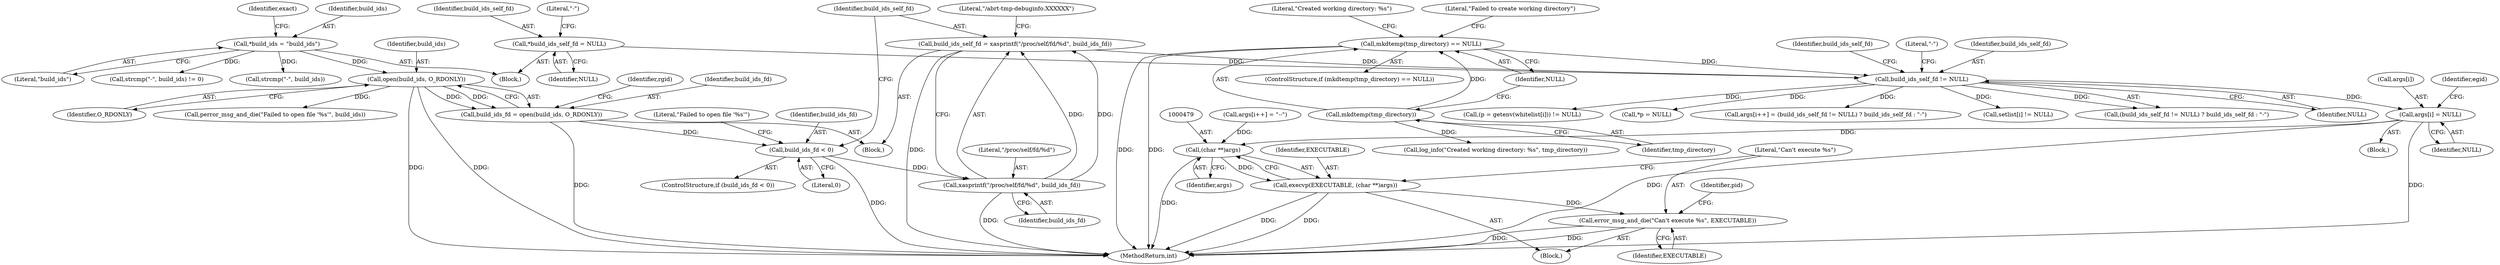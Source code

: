digraph "0_abrt_50ee8130fb4cd4ef1af7682a2c85dd99cb99424e@array" {
"1000360" [label="(Call,args[i] = NULL)"];
"1000276" [label="(Call,build_ids_self_fd != NULL)"];
"1000178" [label="(Call,*build_ids_self_fd = NULL)"];
"1000233" [label="(Call,build_ids_self_fd = xasprintf(\"/proc/self/fd/%d\", build_ids_fd))"];
"1000235" [label="(Call,xasprintf(\"/proc/self/fd/%d\", build_ids_fd))"];
"1000227" [label="(Call,build_ids_fd < 0)"];
"1000205" [label="(Call,build_ids_fd = open(build_ids, O_RDONLY))"];
"1000207" [label="(Call,open(build_ids, O_RDONLY))"];
"1000135" [label="(Call,*build_ids = \"build_ids\")"];
"1000240" [label="(Call,mkdtemp(tmp_directory) == NULL)"];
"1000241" [label="(Call,mkdtemp(tmp_directory))"];
"1000478" [label="(Call,(char **)args)"];
"1000476" [label="(Call,execvp(EXECUTABLE, (char **)args))"];
"1000481" [label="(Call,error_msg_and_die(\"Can't execute %s\", EXECUTABLE))"];
"1000483" [label="(Identifier,EXECUTABLE)"];
"1000140" [label="(Identifier,exact)"];
"1000246" [label="(Call,log_info(\"Created working directory: %s\", tmp_directory))"];
"1000367" [label="(Identifier,egid)"];
"1000270" [label="(Call,args[i++] = (build_ids_self_fd != NULL) ? build_ids_self_fd : \"-\")"];
"1000236" [label="(Literal,\"/proc/self/fd/%d\")"];
"1000354" [label="(Call,args[i++] = \"--\")"];
"1000276" [label="(Call,build_ids_self_fd != NULL)"];
"1000233" [label="(Call,build_ids_self_fd = xasprintf(\"/proc/self/fd/%d\", build_ids_fd))"];
"1000117" [label="(Block,)"];
"1000238" [label="(Literal,\"/abrt-tmp-debuginfo.XXXXXX\")"];
"1000478" [label="(Call,(char **)args)"];
"1000136" [label="(Identifier,build_ids)"];
"1000237" [label="(Identifier,build_ids_fd)"];
"1000435" [label="(Call,setlist[i] != NULL)"];
"1000228" [label="(Identifier,build_ids_fd)"];
"1000525" [label="(MethodReturn,int)"];
"1000231" [label="(Literal,\"Failed to open file '%s'\")"];
"1000364" [label="(Identifier,NULL)"];
"1000475" [label="(Block,)"];
"1000187" [label="(Block,)"];
"1000213" [label="(Identifier,rgid)"];
"1000179" [label="(Identifier,build_ids_self_fd)"];
"1000278" [label="(Identifier,NULL)"];
"1000279" [label="(Identifier,build_ids_self_fd)"];
"1000240" [label="(Call,mkdtemp(tmp_directory) == NULL)"];
"1000481" [label="(Call,error_msg_and_die(\"Can't execute %s\", EXECUTABLE))"];
"1000243" [label="(Identifier,NULL)"];
"1000183" [label="(Call,strcmp(\"-\", build_ids))"];
"1000230" [label="(Call,perror_msg_and_die(\"Failed to open file '%s'\", build_ids))"];
"1000480" [label="(Identifier,args)"];
"1000409" [label="(Call,(p = getenv(whitelist[i])) != NULL)"];
"1000135" [label="(Call,*build_ids = \"build_ids\")"];
"1000275" [label="(Call,(build_ids_self_fd != NULL) ? build_ids_self_fd : \"-\")"];
"1000477" [label="(Identifier,EXECUTABLE)"];
"1000242" [label="(Identifier,tmp_directory)"];
"1000250" [label="(Block,)"];
"1000235" [label="(Call,xasprintf(\"/proc/self/fd/%d\", build_ids_fd))"];
"1000280" [label="(Literal,\"-\")"];
"1000245" [label="(Literal,\"Failed to create working directory\")"];
"1000247" [label="(Literal,\"Created working directory: %s\")"];
"1000277" [label="(Identifier,build_ids_self_fd)"];
"1000182" [label="(Call,strcmp(\"-\", build_ids) != 0)"];
"1000241" [label="(Call,mkdtemp(tmp_directory))"];
"1000476" [label="(Call,execvp(EXECUTABLE, (char **)args))"];
"1000234" [label="(Identifier,build_ids_self_fd)"];
"1000395" [label="(Call,*p = NULL)"];
"1000209" [label="(Identifier,O_RDONLY)"];
"1000488" [label="(Identifier,pid)"];
"1000178" [label="(Call,*build_ids_self_fd = NULL)"];
"1000207" [label="(Call,open(build_ids, O_RDONLY))"];
"1000229" [label="(Literal,0)"];
"1000239" [label="(ControlStructure,if (mkdtemp(tmp_directory) == NULL))"];
"1000206" [label="(Identifier,build_ids_fd)"];
"1000205" [label="(Call,build_ids_fd = open(build_ids, O_RDONLY))"];
"1000226" [label="(ControlStructure,if (build_ids_fd < 0))"];
"1000208" [label="(Identifier,build_ids)"];
"1000482" [label="(Literal,\"Can't execute %s\")"];
"1000180" [label="(Identifier,NULL)"];
"1000227" [label="(Call,build_ids_fd < 0)"];
"1000137" [label="(Literal,\"build_ids\")"];
"1000361" [label="(Call,args[i])"];
"1000360" [label="(Call,args[i] = NULL)"];
"1000184" [label="(Literal,\"-\")"];
"1000360" -> "1000250"  [label="AST: "];
"1000360" -> "1000364"  [label="CFG: "];
"1000361" -> "1000360"  [label="AST: "];
"1000364" -> "1000360"  [label="AST: "];
"1000367" -> "1000360"  [label="CFG: "];
"1000360" -> "1000525"  [label="DDG: "];
"1000360" -> "1000525"  [label="DDG: "];
"1000276" -> "1000360"  [label="DDG: "];
"1000360" -> "1000478"  [label="DDG: "];
"1000276" -> "1000275"  [label="AST: "];
"1000276" -> "1000278"  [label="CFG: "];
"1000277" -> "1000276"  [label="AST: "];
"1000278" -> "1000276"  [label="AST: "];
"1000279" -> "1000276"  [label="CFG: "];
"1000280" -> "1000276"  [label="CFG: "];
"1000276" -> "1000270"  [label="DDG: "];
"1000178" -> "1000276"  [label="DDG: "];
"1000233" -> "1000276"  [label="DDG: "];
"1000240" -> "1000276"  [label="DDG: "];
"1000276" -> "1000275"  [label="DDG: "];
"1000276" -> "1000395"  [label="DDG: "];
"1000276" -> "1000409"  [label="DDG: "];
"1000276" -> "1000435"  [label="DDG: "];
"1000178" -> "1000117"  [label="AST: "];
"1000178" -> "1000180"  [label="CFG: "];
"1000179" -> "1000178"  [label="AST: "];
"1000180" -> "1000178"  [label="AST: "];
"1000184" -> "1000178"  [label="CFG: "];
"1000233" -> "1000187"  [label="AST: "];
"1000233" -> "1000235"  [label="CFG: "];
"1000234" -> "1000233"  [label="AST: "];
"1000235" -> "1000233"  [label="AST: "];
"1000238" -> "1000233"  [label="CFG: "];
"1000233" -> "1000525"  [label="DDG: "];
"1000235" -> "1000233"  [label="DDG: "];
"1000235" -> "1000233"  [label="DDG: "];
"1000235" -> "1000237"  [label="CFG: "];
"1000236" -> "1000235"  [label="AST: "];
"1000237" -> "1000235"  [label="AST: "];
"1000235" -> "1000525"  [label="DDG: "];
"1000227" -> "1000235"  [label="DDG: "];
"1000227" -> "1000226"  [label="AST: "];
"1000227" -> "1000229"  [label="CFG: "];
"1000228" -> "1000227"  [label="AST: "];
"1000229" -> "1000227"  [label="AST: "];
"1000231" -> "1000227"  [label="CFG: "];
"1000234" -> "1000227"  [label="CFG: "];
"1000227" -> "1000525"  [label="DDG: "];
"1000205" -> "1000227"  [label="DDG: "];
"1000205" -> "1000187"  [label="AST: "];
"1000205" -> "1000207"  [label="CFG: "];
"1000206" -> "1000205"  [label="AST: "];
"1000207" -> "1000205"  [label="AST: "];
"1000213" -> "1000205"  [label="CFG: "];
"1000205" -> "1000525"  [label="DDG: "];
"1000207" -> "1000205"  [label="DDG: "];
"1000207" -> "1000205"  [label="DDG: "];
"1000207" -> "1000209"  [label="CFG: "];
"1000208" -> "1000207"  [label="AST: "];
"1000209" -> "1000207"  [label="AST: "];
"1000207" -> "1000525"  [label="DDG: "];
"1000207" -> "1000525"  [label="DDG: "];
"1000135" -> "1000207"  [label="DDG: "];
"1000207" -> "1000230"  [label="DDG: "];
"1000135" -> "1000117"  [label="AST: "];
"1000135" -> "1000137"  [label="CFG: "];
"1000136" -> "1000135"  [label="AST: "];
"1000137" -> "1000135"  [label="AST: "];
"1000140" -> "1000135"  [label="CFG: "];
"1000135" -> "1000182"  [label="DDG: "];
"1000135" -> "1000183"  [label="DDG: "];
"1000240" -> "1000239"  [label="AST: "];
"1000240" -> "1000243"  [label="CFG: "];
"1000241" -> "1000240"  [label="AST: "];
"1000243" -> "1000240"  [label="AST: "];
"1000245" -> "1000240"  [label="CFG: "];
"1000247" -> "1000240"  [label="CFG: "];
"1000240" -> "1000525"  [label="DDG: "];
"1000240" -> "1000525"  [label="DDG: "];
"1000241" -> "1000240"  [label="DDG: "];
"1000241" -> "1000242"  [label="CFG: "];
"1000242" -> "1000241"  [label="AST: "];
"1000243" -> "1000241"  [label="CFG: "];
"1000241" -> "1000246"  [label="DDG: "];
"1000478" -> "1000476"  [label="AST: "];
"1000478" -> "1000480"  [label="CFG: "];
"1000479" -> "1000478"  [label="AST: "];
"1000480" -> "1000478"  [label="AST: "];
"1000476" -> "1000478"  [label="CFG: "];
"1000478" -> "1000525"  [label="DDG: "];
"1000478" -> "1000476"  [label="DDG: "];
"1000354" -> "1000478"  [label="DDG: "];
"1000476" -> "1000475"  [label="AST: "];
"1000477" -> "1000476"  [label="AST: "];
"1000482" -> "1000476"  [label="CFG: "];
"1000476" -> "1000525"  [label="DDG: "];
"1000476" -> "1000525"  [label="DDG: "];
"1000476" -> "1000481"  [label="DDG: "];
"1000481" -> "1000475"  [label="AST: "];
"1000481" -> "1000483"  [label="CFG: "];
"1000482" -> "1000481"  [label="AST: "];
"1000483" -> "1000481"  [label="AST: "];
"1000488" -> "1000481"  [label="CFG: "];
"1000481" -> "1000525"  [label="DDG: "];
"1000481" -> "1000525"  [label="DDG: "];
}

